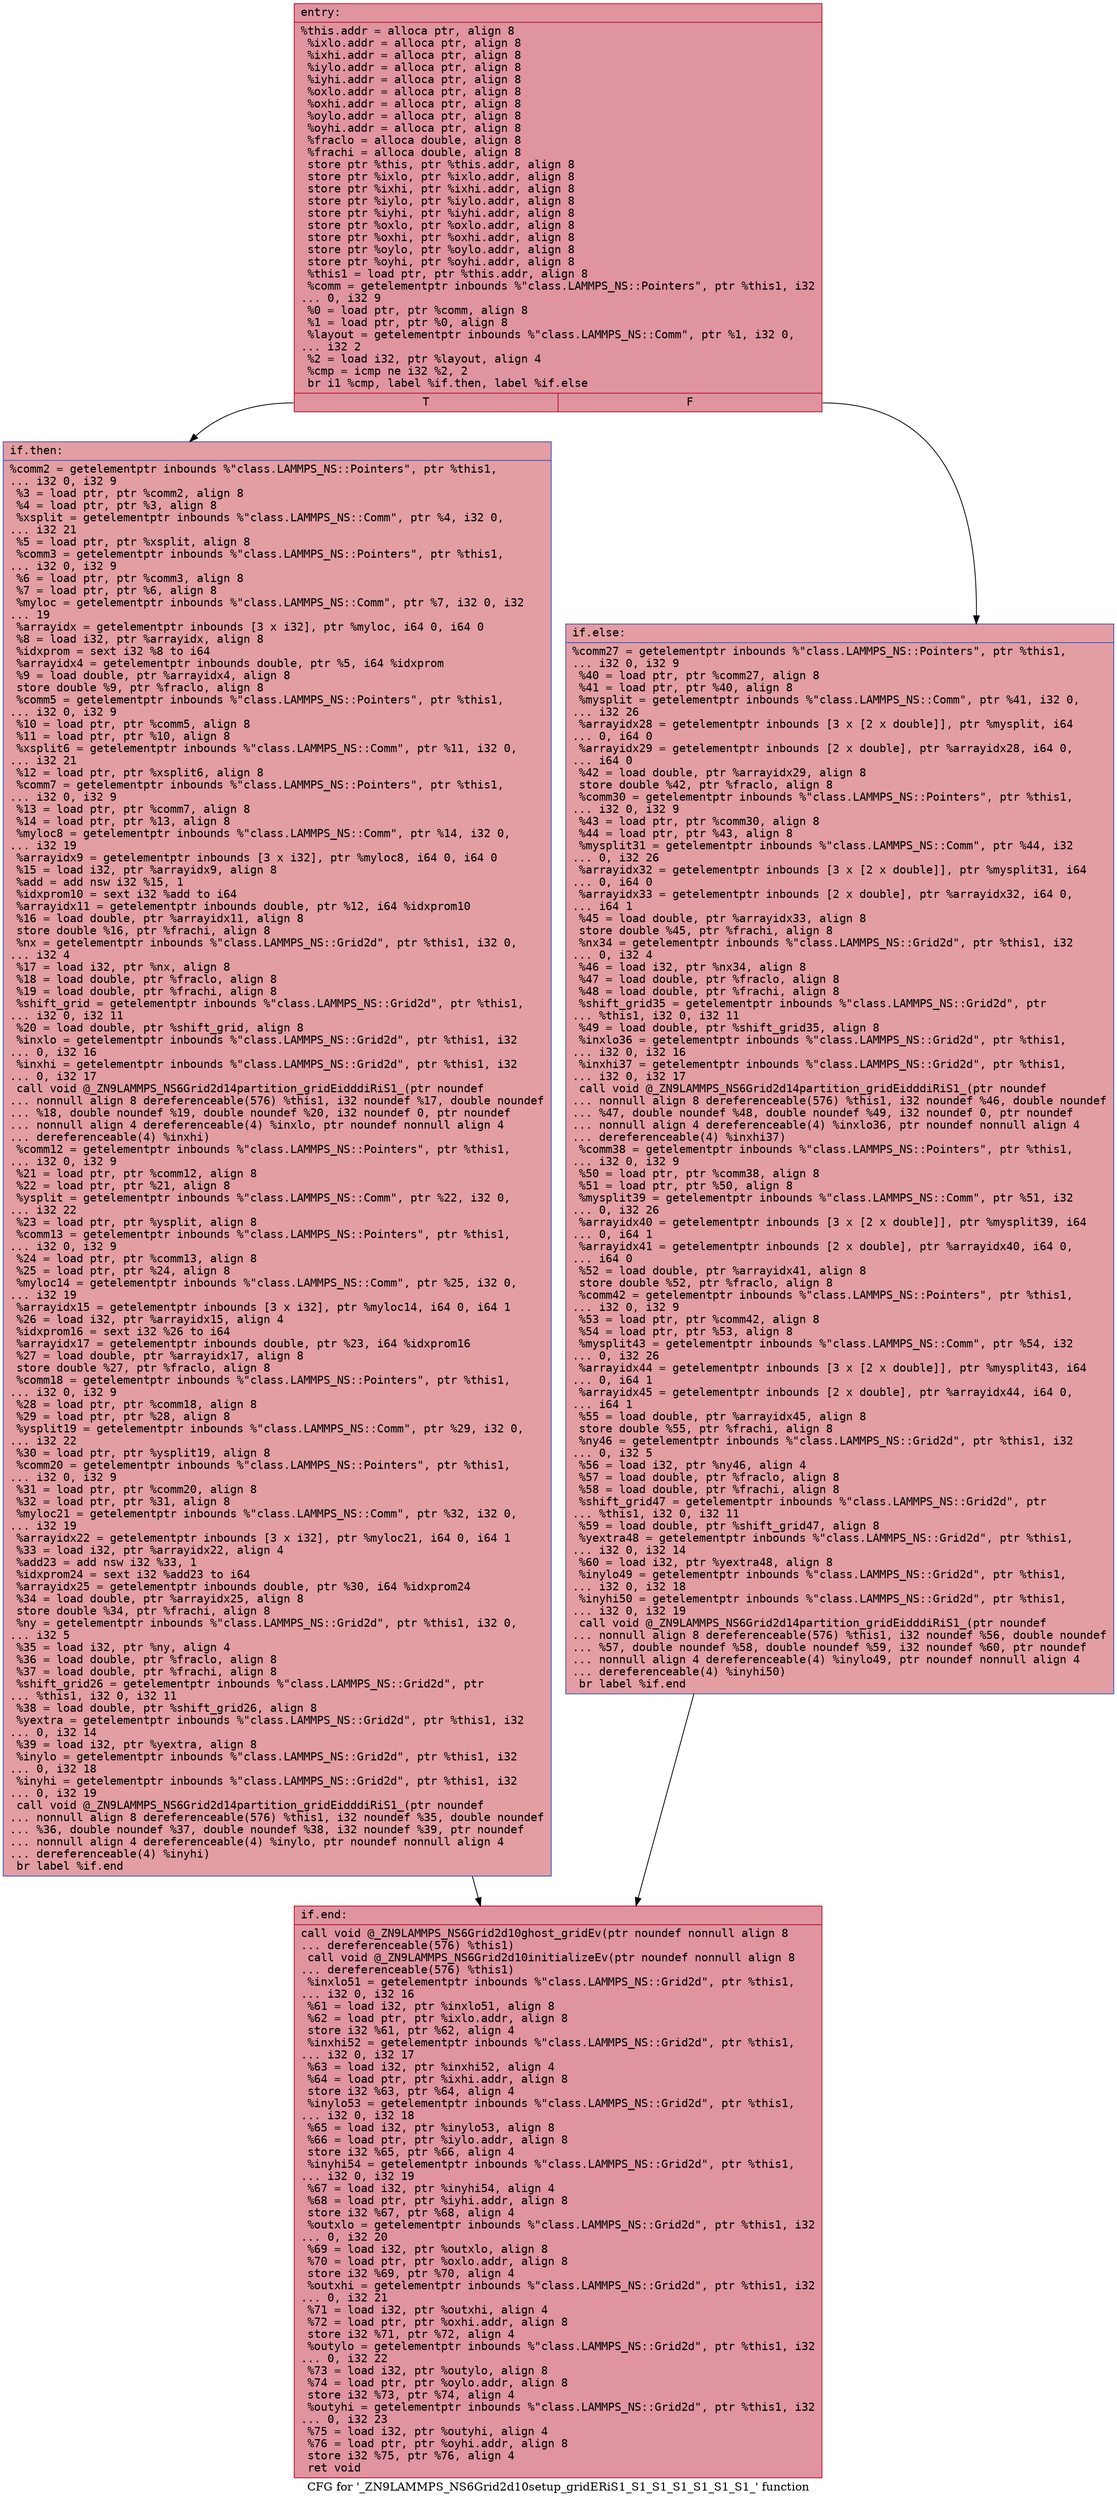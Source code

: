 digraph "CFG for '_ZN9LAMMPS_NS6Grid2d10setup_gridERiS1_S1_S1_S1_S1_S1_S1_' function" {
	label="CFG for '_ZN9LAMMPS_NS6Grid2d10setup_gridERiS1_S1_S1_S1_S1_S1_S1_' function";

	Node0x560f90db6f20 [shape=record,color="#b70d28ff", style=filled, fillcolor="#b70d2870" fontname="Courier",label="{entry:\l|  %this.addr = alloca ptr, align 8\l  %ixlo.addr = alloca ptr, align 8\l  %ixhi.addr = alloca ptr, align 8\l  %iylo.addr = alloca ptr, align 8\l  %iyhi.addr = alloca ptr, align 8\l  %oxlo.addr = alloca ptr, align 8\l  %oxhi.addr = alloca ptr, align 8\l  %oylo.addr = alloca ptr, align 8\l  %oyhi.addr = alloca ptr, align 8\l  %fraclo = alloca double, align 8\l  %frachi = alloca double, align 8\l  store ptr %this, ptr %this.addr, align 8\l  store ptr %ixlo, ptr %ixlo.addr, align 8\l  store ptr %ixhi, ptr %ixhi.addr, align 8\l  store ptr %iylo, ptr %iylo.addr, align 8\l  store ptr %iyhi, ptr %iyhi.addr, align 8\l  store ptr %oxlo, ptr %oxlo.addr, align 8\l  store ptr %oxhi, ptr %oxhi.addr, align 8\l  store ptr %oylo, ptr %oylo.addr, align 8\l  store ptr %oyhi, ptr %oyhi.addr, align 8\l  %this1 = load ptr, ptr %this.addr, align 8\l  %comm = getelementptr inbounds %\"class.LAMMPS_NS::Pointers\", ptr %this1, i32\l... 0, i32 9\l  %0 = load ptr, ptr %comm, align 8\l  %1 = load ptr, ptr %0, align 8\l  %layout = getelementptr inbounds %\"class.LAMMPS_NS::Comm\", ptr %1, i32 0,\l... i32 2\l  %2 = load i32, ptr %layout, align 4\l  %cmp = icmp ne i32 %2, 2\l  br i1 %cmp, label %if.then, label %if.else\l|{<s0>T|<s1>F}}"];
	Node0x560f90db6f20:s0 -> Node0x560f90db75f0[tooltip="entry -> if.then\nProbability 50.00%" ];
	Node0x560f90db6f20:s1 -> Node0x560f90db7660[tooltip="entry -> if.else\nProbability 50.00%" ];
	Node0x560f90db75f0 [shape=record,color="#3d50c3ff", style=filled, fillcolor="#be242e70" fontname="Courier",label="{if.then:\l|  %comm2 = getelementptr inbounds %\"class.LAMMPS_NS::Pointers\", ptr %this1,\l... i32 0, i32 9\l  %3 = load ptr, ptr %comm2, align 8\l  %4 = load ptr, ptr %3, align 8\l  %xsplit = getelementptr inbounds %\"class.LAMMPS_NS::Comm\", ptr %4, i32 0,\l... i32 21\l  %5 = load ptr, ptr %xsplit, align 8\l  %comm3 = getelementptr inbounds %\"class.LAMMPS_NS::Pointers\", ptr %this1,\l... i32 0, i32 9\l  %6 = load ptr, ptr %comm3, align 8\l  %7 = load ptr, ptr %6, align 8\l  %myloc = getelementptr inbounds %\"class.LAMMPS_NS::Comm\", ptr %7, i32 0, i32\l... 19\l  %arrayidx = getelementptr inbounds [3 x i32], ptr %myloc, i64 0, i64 0\l  %8 = load i32, ptr %arrayidx, align 8\l  %idxprom = sext i32 %8 to i64\l  %arrayidx4 = getelementptr inbounds double, ptr %5, i64 %idxprom\l  %9 = load double, ptr %arrayidx4, align 8\l  store double %9, ptr %fraclo, align 8\l  %comm5 = getelementptr inbounds %\"class.LAMMPS_NS::Pointers\", ptr %this1,\l... i32 0, i32 9\l  %10 = load ptr, ptr %comm5, align 8\l  %11 = load ptr, ptr %10, align 8\l  %xsplit6 = getelementptr inbounds %\"class.LAMMPS_NS::Comm\", ptr %11, i32 0,\l... i32 21\l  %12 = load ptr, ptr %xsplit6, align 8\l  %comm7 = getelementptr inbounds %\"class.LAMMPS_NS::Pointers\", ptr %this1,\l... i32 0, i32 9\l  %13 = load ptr, ptr %comm7, align 8\l  %14 = load ptr, ptr %13, align 8\l  %myloc8 = getelementptr inbounds %\"class.LAMMPS_NS::Comm\", ptr %14, i32 0,\l... i32 19\l  %arrayidx9 = getelementptr inbounds [3 x i32], ptr %myloc8, i64 0, i64 0\l  %15 = load i32, ptr %arrayidx9, align 8\l  %add = add nsw i32 %15, 1\l  %idxprom10 = sext i32 %add to i64\l  %arrayidx11 = getelementptr inbounds double, ptr %12, i64 %idxprom10\l  %16 = load double, ptr %arrayidx11, align 8\l  store double %16, ptr %frachi, align 8\l  %nx = getelementptr inbounds %\"class.LAMMPS_NS::Grid2d\", ptr %this1, i32 0,\l... i32 4\l  %17 = load i32, ptr %nx, align 8\l  %18 = load double, ptr %fraclo, align 8\l  %19 = load double, ptr %frachi, align 8\l  %shift_grid = getelementptr inbounds %\"class.LAMMPS_NS::Grid2d\", ptr %this1,\l... i32 0, i32 11\l  %20 = load double, ptr %shift_grid, align 8\l  %inxlo = getelementptr inbounds %\"class.LAMMPS_NS::Grid2d\", ptr %this1, i32\l... 0, i32 16\l  %inxhi = getelementptr inbounds %\"class.LAMMPS_NS::Grid2d\", ptr %this1, i32\l... 0, i32 17\l  call void @_ZN9LAMMPS_NS6Grid2d14partition_gridEidddiRiS1_(ptr noundef\l... nonnull align 8 dereferenceable(576) %this1, i32 noundef %17, double noundef\l... %18, double noundef %19, double noundef %20, i32 noundef 0, ptr noundef\l... nonnull align 4 dereferenceable(4) %inxlo, ptr noundef nonnull align 4\l... dereferenceable(4) %inxhi)\l  %comm12 = getelementptr inbounds %\"class.LAMMPS_NS::Pointers\", ptr %this1,\l... i32 0, i32 9\l  %21 = load ptr, ptr %comm12, align 8\l  %22 = load ptr, ptr %21, align 8\l  %ysplit = getelementptr inbounds %\"class.LAMMPS_NS::Comm\", ptr %22, i32 0,\l... i32 22\l  %23 = load ptr, ptr %ysplit, align 8\l  %comm13 = getelementptr inbounds %\"class.LAMMPS_NS::Pointers\", ptr %this1,\l... i32 0, i32 9\l  %24 = load ptr, ptr %comm13, align 8\l  %25 = load ptr, ptr %24, align 8\l  %myloc14 = getelementptr inbounds %\"class.LAMMPS_NS::Comm\", ptr %25, i32 0,\l... i32 19\l  %arrayidx15 = getelementptr inbounds [3 x i32], ptr %myloc14, i64 0, i64 1\l  %26 = load i32, ptr %arrayidx15, align 4\l  %idxprom16 = sext i32 %26 to i64\l  %arrayidx17 = getelementptr inbounds double, ptr %23, i64 %idxprom16\l  %27 = load double, ptr %arrayidx17, align 8\l  store double %27, ptr %fraclo, align 8\l  %comm18 = getelementptr inbounds %\"class.LAMMPS_NS::Pointers\", ptr %this1,\l... i32 0, i32 9\l  %28 = load ptr, ptr %comm18, align 8\l  %29 = load ptr, ptr %28, align 8\l  %ysplit19 = getelementptr inbounds %\"class.LAMMPS_NS::Comm\", ptr %29, i32 0,\l... i32 22\l  %30 = load ptr, ptr %ysplit19, align 8\l  %comm20 = getelementptr inbounds %\"class.LAMMPS_NS::Pointers\", ptr %this1,\l... i32 0, i32 9\l  %31 = load ptr, ptr %comm20, align 8\l  %32 = load ptr, ptr %31, align 8\l  %myloc21 = getelementptr inbounds %\"class.LAMMPS_NS::Comm\", ptr %32, i32 0,\l... i32 19\l  %arrayidx22 = getelementptr inbounds [3 x i32], ptr %myloc21, i64 0, i64 1\l  %33 = load i32, ptr %arrayidx22, align 4\l  %add23 = add nsw i32 %33, 1\l  %idxprom24 = sext i32 %add23 to i64\l  %arrayidx25 = getelementptr inbounds double, ptr %30, i64 %idxprom24\l  %34 = load double, ptr %arrayidx25, align 8\l  store double %34, ptr %frachi, align 8\l  %ny = getelementptr inbounds %\"class.LAMMPS_NS::Grid2d\", ptr %this1, i32 0,\l... i32 5\l  %35 = load i32, ptr %ny, align 4\l  %36 = load double, ptr %fraclo, align 8\l  %37 = load double, ptr %frachi, align 8\l  %shift_grid26 = getelementptr inbounds %\"class.LAMMPS_NS::Grid2d\", ptr\l... %this1, i32 0, i32 11\l  %38 = load double, ptr %shift_grid26, align 8\l  %yextra = getelementptr inbounds %\"class.LAMMPS_NS::Grid2d\", ptr %this1, i32\l... 0, i32 14\l  %39 = load i32, ptr %yextra, align 8\l  %inylo = getelementptr inbounds %\"class.LAMMPS_NS::Grid2d\", ptr %this1, i32\l... 0, i32 18\l  %inyhi = getelementptr inbounds %\"class.LAMMPS_NS::Grid2d\", ptr %this1, i32\l... 0, i32 19\l  call void @_ZN9LAMMPS_NS6Grid2d14partition_gridEidddiRiS1_(ptr noundef\l... nonnull align 8 dereferenceable(576) %this1, i32 noundef %35, double noundef\l... %36, double noundef %37, double noundef %38, i32 noundef %39, ptr noundef\l... nonnull align 4 dereferenceable(4) %inylo, ptr noundef nonnull align 4\l... dereferenceable(4) %inyhi)\l  br label %if.end\l}"];
	Node0x560f90db75f0 -> Node0x560f90dbc6b0[tooltip="if.then -> if.end\nProbability 100.00%" ];
	Node0x560f90db7660 [shape=record,color="#3d50c3ff", style=filled, fillcolor="#be242e70" fontname="Courier",label="{if.else:\l|  %comm27 = getelementptr inbounds %\"class.LAMMPS_NS::Pointers\", ptr %this1,\l... i32 0, i32 9\l  %40 = load ptr, ptr %comm27, align 8\l  %41 = load ptr, ptr %40, align 8\l  %mysplit = getelementptr inbounds %\"class.LAMMPS_NS::Comm\", ptr %41, i32 0,\l... i32 26\l  %arrayidx28 = getelementptr inbounds [3 x [2 x double]], ptr %mysplit, i64\l... 0, i64 0\l  %arrayidx29 = getelementptr inbounds [2 x double], ptr %arrayidx28, i64 0,\l... i64 0\l  %42 = load double, ptr %arrayidx29, align 8\l  store double %42, ptr %fraclo, align 8\l  %comm30 = getelementptr inbounds %\"class.LAMMPS_NS::Pointers\", ptr %this1,\l... i32 0, i32 9\l  %43 = load ptr, ptr %comm30, align 8\l  %44 = load ptr, ptr %43, align 8\l  %mysplit31 = getelementptr inbounds %\"class.LAMMPS_NS::Comm\", ptr %44, i32\l... 0, i32 26\l  %arrayidx32 = getelementptr inbounds [3 x [2 x double]], ptr %mysplit31, i64\l... 0, i64 0\l  %arrayidx33 = getelementptr inbounds [2 x double], ptr %arrayidx32, i64 0,\l... i64 1\l  %45 = load double, ptr %arrayidx33, align 8\l  store double %45, ptr %frachi, align 8\l  %nx34 = getelementptr inbounds %\"class.LAMMPS_NS::Grid2d\", ptr %this1, i32\l... 0, i32 4\l  %46 = load i32, ptr %nx34, align 8\l  %47 = load double, ptr %fraclo, align 8\l  %48 = load double, ptr %frachi, align 8\l  %shift_grid35 = getelementptr inbounds %\"class.LAMMPS_NS::Grid2d\", ptr\l... %this1, i32 0, i32 11\l  %49 = load double, ptr %shift_grid35, align 8\l  %inxlo36 = getelementptr inbounds %\"class.LAMMPS_NS::Grid2d\", ptr %this1,\l... i32 0, i32 16\l  %inxhi37 = getelementptr inbounds %\"class.LAMMPS_NS::Grid2d\", ptr %this1,\l... i32 0, i32 17\l  call void @_ZN9LAMMPS_NS6Grid2d14partition_gridEidddiRiS1_(ptr noundef\l... nonnull align 8 dereferenceable(576) %this1, i32 noundef %46, double noundef\l... %47, double noundef %48, double noundef %49, i32 noundef 0, ptr noundef\l... nonnull align 4 dereferenceable(4) %inxlo36, ptr noundef nonnull align 4\l... dereferenceable(4) %inxhi37)\l  %comm38 = getelementptr inbounds %\"class.LAMMPS_NS::Pointers\", ptr %this1,\l... i32 0, i32 9\l  %50 = load ptr, ptr %comm38, align 8\l  %51 = load ptr, ptr %50, align 8\l  %mysplit39 = getelementptr inbounds %\"class.LAMMPS_NS::Comm\", ptr %51, i32\l... 0, i32 26\l  %arrayidx40 = getelementptr inbounds [3 x [2 x double]], ptr %mysplit39, i64\l... 0, i64 1\l  %arrayidx41 = getelementptr inbounds [2 x double], ptr %arrayidx40, i64 0,\l... i64 0\l  %52 = load double, ptr %arrayidx41, align 8\l  store double %52, ptr %fraclo, align 8\l  %comm42 = getelementptr inbounds %\"class.LAMMPS_NS::Pointers\", ptr %this1,\l... i32 0, i32 9\l  %53 = load ptr, ptr %comm42, align 8\l  %54 = load ptr, ptr %53, align 8\l  %mysplit43 = getelementptr inbounds %\"class.LAMMPS_NS::Comm\", ptr %54, i32\l... 0, i32 26\l  %arrayidx44 = getelementptr inbounds [3 x [2 x double]], ptr %mysplit43, i64\l... 0, i64 1\l  %arrayidx45 = getelementptr inbounds [2 x double], ptr %arrayidx44, i64 0,\l... i64 1\l  %55 = load double, ptr %arrayidx45, align 8\l  store double %55, ptr %frachi, align 8\l  %ny46 = getelementptr inbounds %\"class.LAMMPS_NS::Grid2d\", ptr %this1, i32\l... 0, i32 5\l  %56 = load i32, ptr %ny46, align 4\l  %57 = load double, ptr %fraclo, align 8\l  %58 = load double, ptr %frachi, align 8\l  %shift_grid47 = getelementptr inbounds %\"class.LAMMPS_NS::Grid2d\", ptr\l... %this1, i32 0, i32 11\l  %59 = load double, ptr %shift_grid47, align 8\l  %yextra48 = getelementptr inbounds %\"class.LAMMPS_NS::Grid2d\", ptr %this1,\l... i32 0, i32 14\l  %60 = load i32, ptr %yextra48, align 8\l  %inylo49 = getelementptr inbounds %\"class.LAMMPS_NS::Grid2d\", ptr %this1,\l... i32 0, i32 18\l  %inyhi50 = getelementptr inbounds %\"class.LAMMPS_NS::Grid2d\", ptr %this1,\l... i32 0, i32 19\l  call void @_ZN9LAMMPS_NS6Grid2d14partition_gridEidddiRiS1_(ptr noundef\l... nonnull align 8 dereferenceable(576) %this1, i32 noundef %56, double noundef\l... %57, double noundef %58, double noundef %59, i32 noundef %60, ptr noundef\l... nonnull align 4 dereferenceable(4) %inylo49, ptr noundef nonnull align 4\l... dereferenceable(4) %inyhi50)\l  br label %if.end\l}"];
	Node0x560f90db7660 -> Node0x560f90dbc6b0[tooltip="if.else -> if.end\nProbability 100.00%" ];
	Node0x560f90dbc6b0 [shape=record,color="#b70d28ff", style=filled, fillcolor="#b70d2870" fontname="Courier",label="{if.end:\l|  call void @_ZN9LAMMPS_NS6Grid2d10ghost_gridEv(ptr noundef nonnull align 8\l... dereferenceable(576) %this1)\l  call void @_ZN9LAMMPS_NS6Grid2d10initializeEv(ptr noundef nonnull align 8\l... dereferenceable(576) %this1)\l  %inxlo51 = getelementptr inbounds %\"class.LAMMPS_NS::Grid2d\", ptr %this1,\l... i32 0, i32 16\l  %61 = load i32, ptr %inxlo51, align 8\l  %62 = load ptr, ptr %ixlo.addr, align 8\l  store i32 %61, ptr %62, align 4\l  %inxhi52 = getelementptr inbounds %\"class.LAMMPS_NS::Grid2d\", ptr %this1,\l... i32 0, i32 17\l  %63 = load i32, ptr %inxhi52, align 4\l  %64 = load ptr, ptr %ixhi.addr, align 8\l  store i32 %63, ptr %64, align 4\l  %inylo53 = getelementptr inbounds %\"class.LAMMPS_NS::Grid2d\", ptr %this1,\l... i32 0, i32 18\l  %65 = load i32, ptr %inylo53, align 8\l  %66 = load ptr, ptr %iylo.addr, align 8\l  store i32 %65, ptr %66, align 4\l  %inyhi54 = getelementptr inbounds %\"class.LAMMPS_NS::Grid2d\", ptr %this1,\l... i32 0, i32 19\l  %67 = load i32, ptr %inyhi54, align 4\l  %68 = load ptr, ptr %iyhi.addr, align 8\l  store i32 %67, ptr %68, align 4\l  %outxlo = getelementptr inbounds %\"class.LAMMPS_NS::Grid2d\", ptr %this1, i32\l... 0, i32 20\l  %69 = load i32, ptr %outxlo, align 8\l  %70 = load ptr, ptr %oxlo.addr, align 8\l  store i32 %69, ptr %70, align 4\l  %outxhi = getelementptr inbounds %\"class.LAMMPS_NS::Grid2d\", ptr %this1, i32\l... 0, i32 21\l  %71 = load i32, ptr %outxhi, align 4\l  %72 = load ptr, ptr %oxhi.addr, align 8\l  store i32 %71, ptr %72, align 4\l  %outylo = getelementptr inbounds %\"class.LAMMPS_NS::Grid2d\", ptr %this1, i32\l... 0, i32 22\l  %73 = load i32, ptr %outylo, align 8\l  %74 = load ptr, ptr %oylo.addr, align 8\l  store i32 %73, ptr %74, align 4\l  %outyhi = getelementptr inbounds %\"class.LAMMPS_NS::Grid2d\", ptr %this1, i32\l... 0, i32 23\l  %75 = load i32, ptr %outyhi, align 4\l  %76 = load ptr, ptr %oyhi.addr, align 8\l  store i32 %75, ptr %76, align 4\l  ret void\l}"];
}
